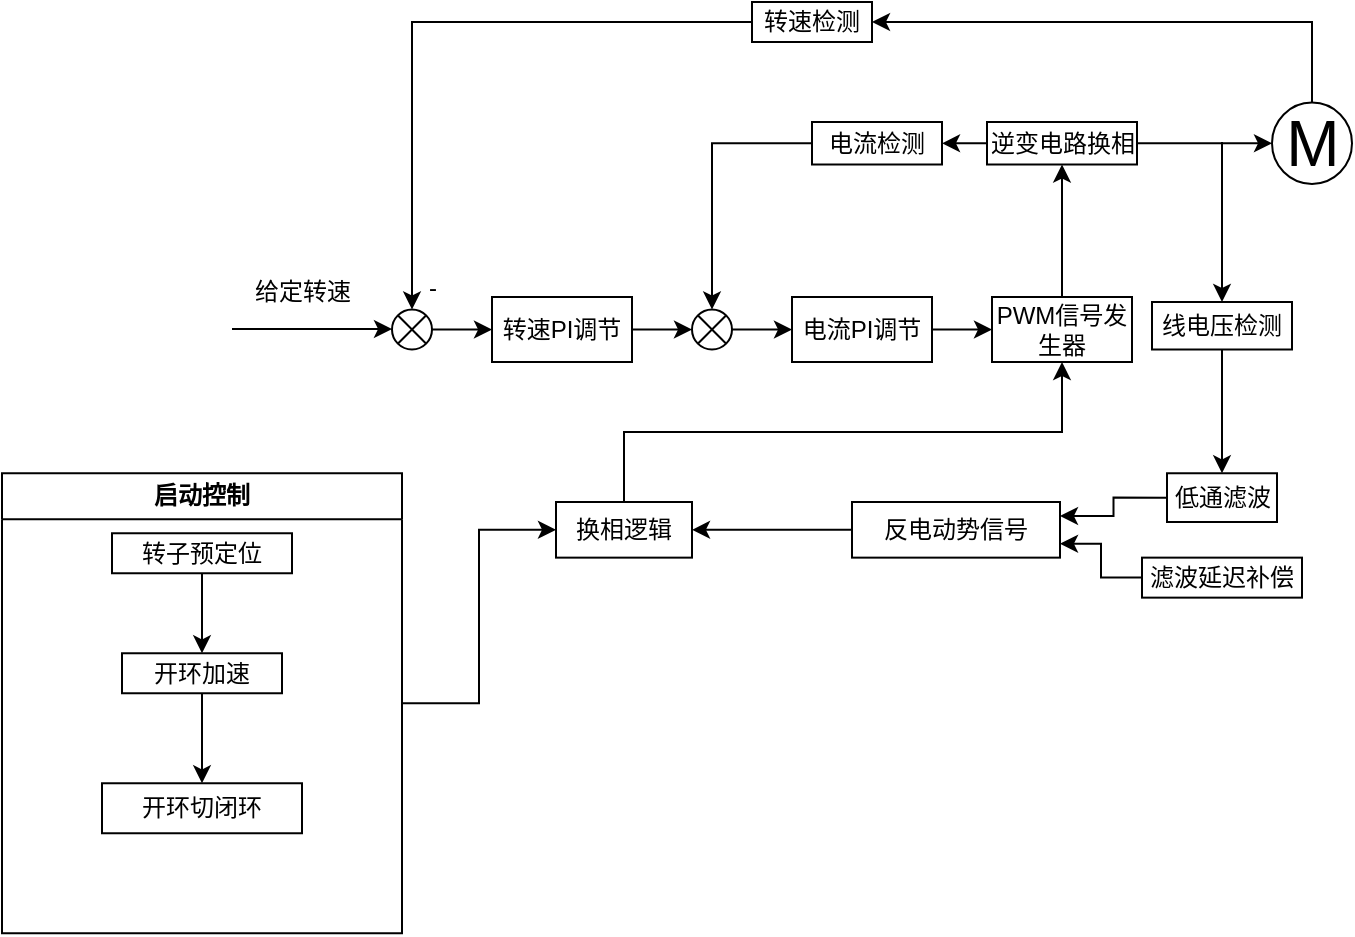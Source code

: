 <mxfile version="21.2.1" type="device">
  <diagram name="第 1 页" id="1jWnLVxNjbdckROsfw1m">
    <mxGraphModel dx="1036" dy="623" grid="1" gridSize="10" guides="1" tooltips="1" connect="1" arrows="1" fold="1" page="1" pageScale="1" pageWidth="827" pageHeight="1169" math="0" shadow="0">
      <root>
        <mxCell id="0" />
        <mxCell id="1" parent="0" />
        <mxCell id="dOpRqgRsToDZrEWdTfWE-1" value="" style="endArrow=classic;html=1;rounded=0;" parent="1" edge="1">
          <mxGeometry width="50" height="50" relative="1" as="geometry">
            <mxPoint x="149" y="253.51" as="sourcePoint" />
            <mxPoint x="229" y="253.51" as="targetPoint" />
          </mxGeometry>
        </mxCell>
        <mxCell id="dOpRqgRsToDZrEWdTfWE-5" value="" style="edgeStyle=orthogonalEdgeStyle;rounded=0;orthogonalLoop=1;jettySize=auto;html=1;" parent="1" source="dOpRqgRsToDZrEWdTfWE-2" target="dOpRqgRsToDZrEWdTfWE-4" edge="1">
          <mxGeometry relative="1" as="geometry">
            <Array as="points">
              <mxPoint x="259" y="254" />
              <mxPoint x="259" y="254" />
            </Array>
          </mxGeometry>
        </mxCell>
        <mxCell id="dOpRqgRsToDZrEWdTfWE-2" value="" style="shape=sumEllipse;perimeter=ellipsePerimeter;whiteSpace=wrap;html=1;backgroundOutline=1;" parent="1" vertex="1">
          <mxGeometry x="229" y="243.75" width="20" height="20" as="geometry" />
        </mxCell>
        <mxCell id="dOpRqgRsToDZrEWdTfWE-3" value="给定转速" style="text;html=1;align=center;verticalAlign=middle;resizable=0;points=[];autosize=1;strokeColor=none;fillColor=none;" parent="1" vertex="1">
          <mxGeometry x="149" y="220" width="70" height="30" as="geometry" />
        </mxCell>
        <mxCell id="dOpRqgRsToDZrEWdTfWE-7" value="" style="edgeStyle=orthogonalEdgeStyle;rounded=0;orthogonalLoop=1;jettySize=auto;html=1;" parent="1" source="dOpRqgRsToDZrEWdTfWE-4" target="dOpRqgRsToDZrEWdTfWE-6" edge="1">
          <mxGeometry relative="1" as="geometry" />
        </mxCell>
        <mxCell id="dOpRqgRsToDZrEWdTfWE-4" value="转速PI调节" style="whiteSpace=wrap;html=1;" parent="1" vertex="1">
          <mxGeometry x="279" y="237.5" width="70" height="32.5" as="geometry" />
        </mxCell>
        <mxCell id="dOpRqgRsToDZrEWdTfWE-13" value="" style="edgeStyle=orthogonalEdgeStyle;rounded=0;orthogonalLoop=1;jettySize=auto;html=1;" parent="1" source="dOpRqgRsToDZrEWdTfWE-6" target="dOpRqgRsToDZrEWdTfWE-10" edge="1">
          <mxGeometry relative="1" as="geometry" />
        </mxCell>
        <mxCell id="dOpRqgRsToDZrEWdTfWE-6" value="" style="shape=sumEllipse;perimeter=ellipsePerimeter;whiteSpace=wrap;html=1;backgroundOutline=1;" parent="1" vertex="1">
          <mxGeometry x="379" y="243.75" width="20" height="20" as="geometry" />
        </mxCell>
        <mxCell id="dOpRqgRsToDZrEWdTfWE-12" value="" style="edgeStyle=orthogonalEdgeStyle;rounded=0;orthogonalLoop=1;jettySize=auto;html=1;" parent="1" source="dOpRqgRsToDZrEWdTfWE-10" target="dOpRqgRsToDZrEWdTfWE-11" edge="1">
          <mxGeometry relative="1" as="geometry" />
        </mxCell>
        <mxCell id="dOpRqgRsToDZrEWdTfWE-10" value="电流PI调节" style="whiteSpace=wrap;html=1;" parent="1" vertex="1">
          <mxGeometry x="429" y="237.5" width="70" height="32.5" as="geometry" />
        </mxCell>
        <mxCell id="dOpRqgRsToDZrEWdTfWE-15" value="" style="edgeStyle=orthogonalEdgeStyle;rounded=0;orthogonalLoop=1;jettySize=auto;html=1;" parent="1" source="dOpRqgRsToDZrEWdTfWE-11" target="dOpRqgRsToDZrEWdTfWE-14" edge="1">
          <mxGeometry relative="1" as="geometry" />
        </mxCell>
        <mxCell id="dOpRqgRsToDZrEWdTfWE-11" value="PWM信号发生器" style="whiteSpace=wrap;html=1;" parent="1" vertex="1">
          <mxGeometry x="529" y="237.5" width="70" height="32.5" as="geometry" />
        </mxCell>
        <mxCell id="dOpRqgRsToDZrEWdTfWE-17" value="" style="edgeStyle=orthogonalEdgeStyle;rounded=0;orthogonalLoop=1;jettySize=auto;html=1;" parent="1" source="dOpRqgRsToDZrEWdTfWE-14" target="dOpRqgRsToDZrEWdTfWE-16" edge="1">
          <mxGeometry relative="1" as="geometry" />
        </mxCell>
        <mxCell id="dOpRqgRsToDZrEWdTfWE-24" style="edgeStyle=orthogonalEdgeStyle;rounded=0;orthogonalLoop=1;jettySize=auto;html=1;entryX=0;entryY=0.5;entryDx=0;entryDy=0;" parent="1" source="dOpRqgRsToDZrEWdTfWE-14" target="dOpRqgRsToDZrEWdTfWE-23" edge="1">
          <mxGeometry relative="1" as="geometry" />
        </mxCell>
        <mxCell id="dOpRqgRsToDZrEWdTfWE-14" value="逆变电路换相" style="whiteSpace=wrap;html=1;" parent="1" vertex="1">
          <mxGeometry x="526.5" y="150" width="75" height="21.25" as="geometry" />
        </mxCell>
        <mxCell id="dOpRqgRsToDZrEWdTfWE-18" style="edgeStyle=orthogonalEdgeStyle;rounded=0;orthogonalLoop=1;jettySize=auto;html=1;entryX=0.5;entryY=0;entryDx=0;entryDy=0;" parent="1" source="dOpRqgRsToDZrEWdTfWE-16" target="dOpRqgRsToDZrEWdTfWE-6" edge="1">
          <mxGeometry relative="1" as="geometry" />
        </mxCell>
        <mxCell id="dOpRqgRsToDZrEWdTfWE-16" value="电流检测" style="whiteSpace=wrap;html=1;" parent="1" vertex="1">
          <mxGeometry x="439" y="150" width="65" height="21.25" as="geometry" />
        </mxCell>
        <mxCell id="dOpRqgRsToDZrEWdTfWE-27" style="edgeStyle=orthogonalEdgeStyle;rounded=0;orthogonalLoop=1;jettySize=auto;html=1;entryX=1;entryY=0.5;entryDx=0;entryDy=0;" parent="1" source="dOpRqgRsToDZrEWdTfWE-23" target="dOpRqgRsToDZrEWdTfWE-26" edge="1">
          <mxGeometry relative="1" as="geometry">
            <Array as="points">
              <mxPoint x="689" y="100" />
            </Array>
          </mxGeometry>
        </mxCell>
        <mxCell id="dOpRqgRsToDZrEWdTfWE-23" value="M" style="verticalLabelPosition=middle;shadow=0;dashed=0;align=center;html=1;verticalAlign=middle;strokeWidth=1;shape=ellipse;fontSize=32;perimeter=ellipsePerimeter;" parent="1" vertex="1">
          <mxGeometry x="669" y="140.31" width="40" height="40.63" as="geometry" />
        </mxCell>
        <mxCell id="dOpRqgRsToDZrEWdTfWE-28" style="edgeStyle=orthogonalEdgeStyle;rounded=0;orthogonalLoop=1;jettySize=auto;html=1;exitX=0;exitY=0.5;exitDx=0;exitDy=0;entryX=0.5;entryY=0;entryDx=0;entryDy=0;" parent="1" source="dOpRqgRsToDZrEWdTfWE-26" target="dOpRqgRsToDZrEWdTfWE-2" edge="1">
          <mxGeometry relative="1" as="geometry" />
        </mxCell>
        <mxCell id="dOpRqgRsToDZrEWdTfWE-26" value="转速检测" style="rounded=0;whiteSpace=wrap;html=1;" parent="1" vertex="1">
          <mxGeometry x="409" y="90" width="60" height="20" as="geometry" />
        </mxCell>
        <mxCell id="dOpRqgRsToDZrEWdTfWE-29" value="-" style="text;html=1;align=center;verticalAlign=middle;resizable=0;points=[];autosize=1;strokeColor=none;fillColor=none;" parent="1" vertex="1">
          <mxGeometry x="234" y="218" width="30" height="30" as="geometry" />
        </mxCell>
        <mxCell id="dOpRqgRsToDZrEWdTfWE-31" style="edgeStyle=orthogonalEdgeStyle;rounded=0;orthogonalLoop=1;jettySize=auto;html=1;startArrow=classic;startFill=1;endArrow=none;endFill=0;" parent="1" source="dOpRqgRsToDZrEWdTfWE-30" edge="1">
          <mxGeometry relative="1" as="geometry">
            <mxPoint x="644" y="160" as="targetPoint" />
          </mxGeometry>
        </mxCell>
        <mxCell id="dOpRqgRsToDZrEWdTfWE-33" value="" style="edgeStyle=orthogonalEdgeStyle;rounded=0;orthogonalLoop=1;jettySize=auto;html=1;" parent="1" source="dOpRqgRsToDZrEWdTfWE-30" target="dOpRqgRsToDZrEWdTfWE-32" edge="1">
          <mxGeometry relative="1" as="geometry" />
        </mxCell>
        <mxCell id="dOpRqgRsToDZrEWdTfWE-30" value="线电压检测" style="whiteSpace=wrap;html=1;" parent="1" vertex="1">
          <mxGeometry x="609" y="240" width="70" height="23.75" as="geometry" />
        </mxCell>
        <mxCell id="dOpRqgRsToDZrEWdTfWE-37" style="edgeStyle=orthogonalEdgeStyle;rounded=0;orthogonalLoop=1;jettySize=auto;html=1;exitX=0;exitY=0.5;exitDx=0;exitDy=0;entryX=1;entryY=0.25;entryDx=0;entryDy=0;" parent="1" source="dOpRqgRsToDZrEWdTfWE-32" target="dOpRqgRsToDZrEWdTfWE-34" edge="1">
          <mxGeometry relative="1" as="geometry" />
        </mxCell>
        <mxCell id="dOpRqgRsToDZrEWdTfWE-32" value="低通滤波" style="whiteSpace=wrap;html=1;" parent="1" vertex="1">
          <mxGeometry x="616.5" y="325.63" width="55" height="24.37" as="geometry" />
        </mxCell>
        <mxCell id="dOpRqgRsToDZrEWdTfWE-43" style="edgeStyle=orthogonalEdgeStyle;rounded=0;orthogonalLoop=1;jettySize=auto;html=1;exitX=0;exitY=0.5;exitDx=0;exitDy=0;entryX=1;entryY=0.5;entryDx=0;entryDy=0;" parent="1" source="dOpRqgRsToDZrEWdTfWE-34" target="dOpRqgRsToDZrEWdTfWE-39" edge="1">
          <mxGeometry relative="1" as="geometry" />
        </mxCell>
        <mxCell id="dOpRqgRsToDZrEWdTfWE-34" value="反电动势信号" style="whiteSpace=wrap;html=1;" parent="1" vertex="1">
          <mxGeometry x="459" y="340" width="104" height="27.82" as="geometry" />
        </mxCell>
        <mxCell id="dOpRqgRsToDZrEWdTfWE-38" style="edgeStyle=orthogonalEdgeStyle;rounded=0;orthogonalLoop=1;jettySize=auto;html=1;entryX=1;entryY=0.75;entryDx=0;entryDy=0;" parent="1" source="dOpRqgRsToDZrEWdTfWE-36" target="dOpRqgRsToDZrEWdTfWE-34" edge="1">
          <mxGeometry relative="1" as="geometry" />
        </mxCell>
        <mxCell id="dOpRqgRsToDZrEWdTfWE-36" value="滤波延迟补偿" style="whiteSpace=wrap;html=1;" parent="1" vertex="1">
          <mxGeometry x="604" y="367.82" width="80" height="20" as="geometry" />
        </mxCell>
        <mxCell id="dOpRqgRsToDZrEWdTfWE-44" style="edgeStyle=orthogonalEdgeStyle;rounded=0;orthogonalLoop=1;jettySize=auto;html=1;exitX=0.5;exitY=0;exitDx=0;exitDy=0;entryX=0.5;entryY=1;entryDx=0;entryDy=0;" parent="1" source="dOpRqgRsToDZrEWdTfWE-39" target="dOpRqgRsToDZrEWdTfWE-11" edge="1">
          <mxGeometry relative="1" as="geometry" />
        </mxCell>
        <mxCell id="dOpRqgRsToDZrEWdTfWE-39" value="换相逻辑" style="whiteSpace=wrap;html=1;" parent="1" vertex="1">
          <mxGeometry x="311" y="340" width="68" height="27.82" as="geometry" />
        </mxCell>
        <mxCell id="dOpRqgRsToDZrEWdTfWE-54" style="edgeStyle=orthogonalEdgeStyle;rounded=0;orthogonalLoop=1;jettySize=auto;html=1;exitX=1;exitY=0.5;exitDx=0;exitDy=0;" parent="1" source="dOpRqgRsToDZrEWdTfWE-48" target="dOpRqgRsToDZrEWdTfWE-39" edge="1">
          <mxGeometry relative="1" as="geometry" />
        </mxCell>
        <mxCell id="dOpRqgRsToDZrEWdTfWE-48" value="启动控制" style="swimlane;whiteSpace=wrap;html=1;" parent="1" vertex="1">
          <mxGeometry x="34" y="325.63" width="200" height="230" as="geometry">
            <mxRectangle x="110" y="400" width="140" height="30" as="alternateBounds" />
          </mxGeometry>
        </mxCell>
        <mxCell id="dOpRqgRsToDZrEWdTfWE-51" value="" style="edgeStyle=orthogonalEdgeStyle;rounded=0;orthogonalLoop=1;jettySize=auto;html=1;" parent="dOpRqgRsToDZrEWdTfWE-48" source="dOpRqgRsToDZrEWdTfWE-49" target="dOpRqgRsToDZrEWdTfWE-50" edge="1">
          <mxGeometry relative="1" as="geometry" />
        </mxCell>
        <mxCell id="dOpRqgRsToDZrEWdTfWE-49" value="转子预定位" style="whiteSpace=wrap;html=1;" parent="dOpRqgRsToDZrEWdTfWE-48" vertex="1">
          <mxGeometry x="55" y="30" width="90" height="20" as="geometry" />
        </mxCell>
        <mxCell id="dOpRqgRsToDZrEWdTfWE-53" value="" style="edgeStyle=orthogonalEdgeStyle;rounded=0;orthogonalLoop=1;jettySize=auto;html=1;" parent="dOpRqgRsToDZrEWdTfWE-48" source="dOpRqgRsToDZrEWdTfWE-50" target="dOpRqgRsToDZrEWdTfWE-52" edge="1">
          <mxGeometry relative="1" as="geometry" />
        </mxCell>
        <mxCell id="dOpRqgRsToDZrEWdTfWE-50" value="开环加速" style="whiteSpace=wrap;html=1;" parent="dOpRqgRsToDZrEWdTfWE-48" vertex="1">
          <mxGeometry x="60" y="90" width="80" height="20" as="geometry" />
        </mxCell>
        <mxCell id="dOpRqgRsToDZrEWdTfWE-52" value="开环切闭环" style="whiteSpace=wrap;html=1;" parent="dOpRqgRsToDZrEWdTfWE-48" vertex="1">
          <mxGeometry x="50" y="155" width="100" height="25" as="geometry" />
        </mxCell>
      </root>
    </mxGraphModel>
  </diagram>
</mxfile>
